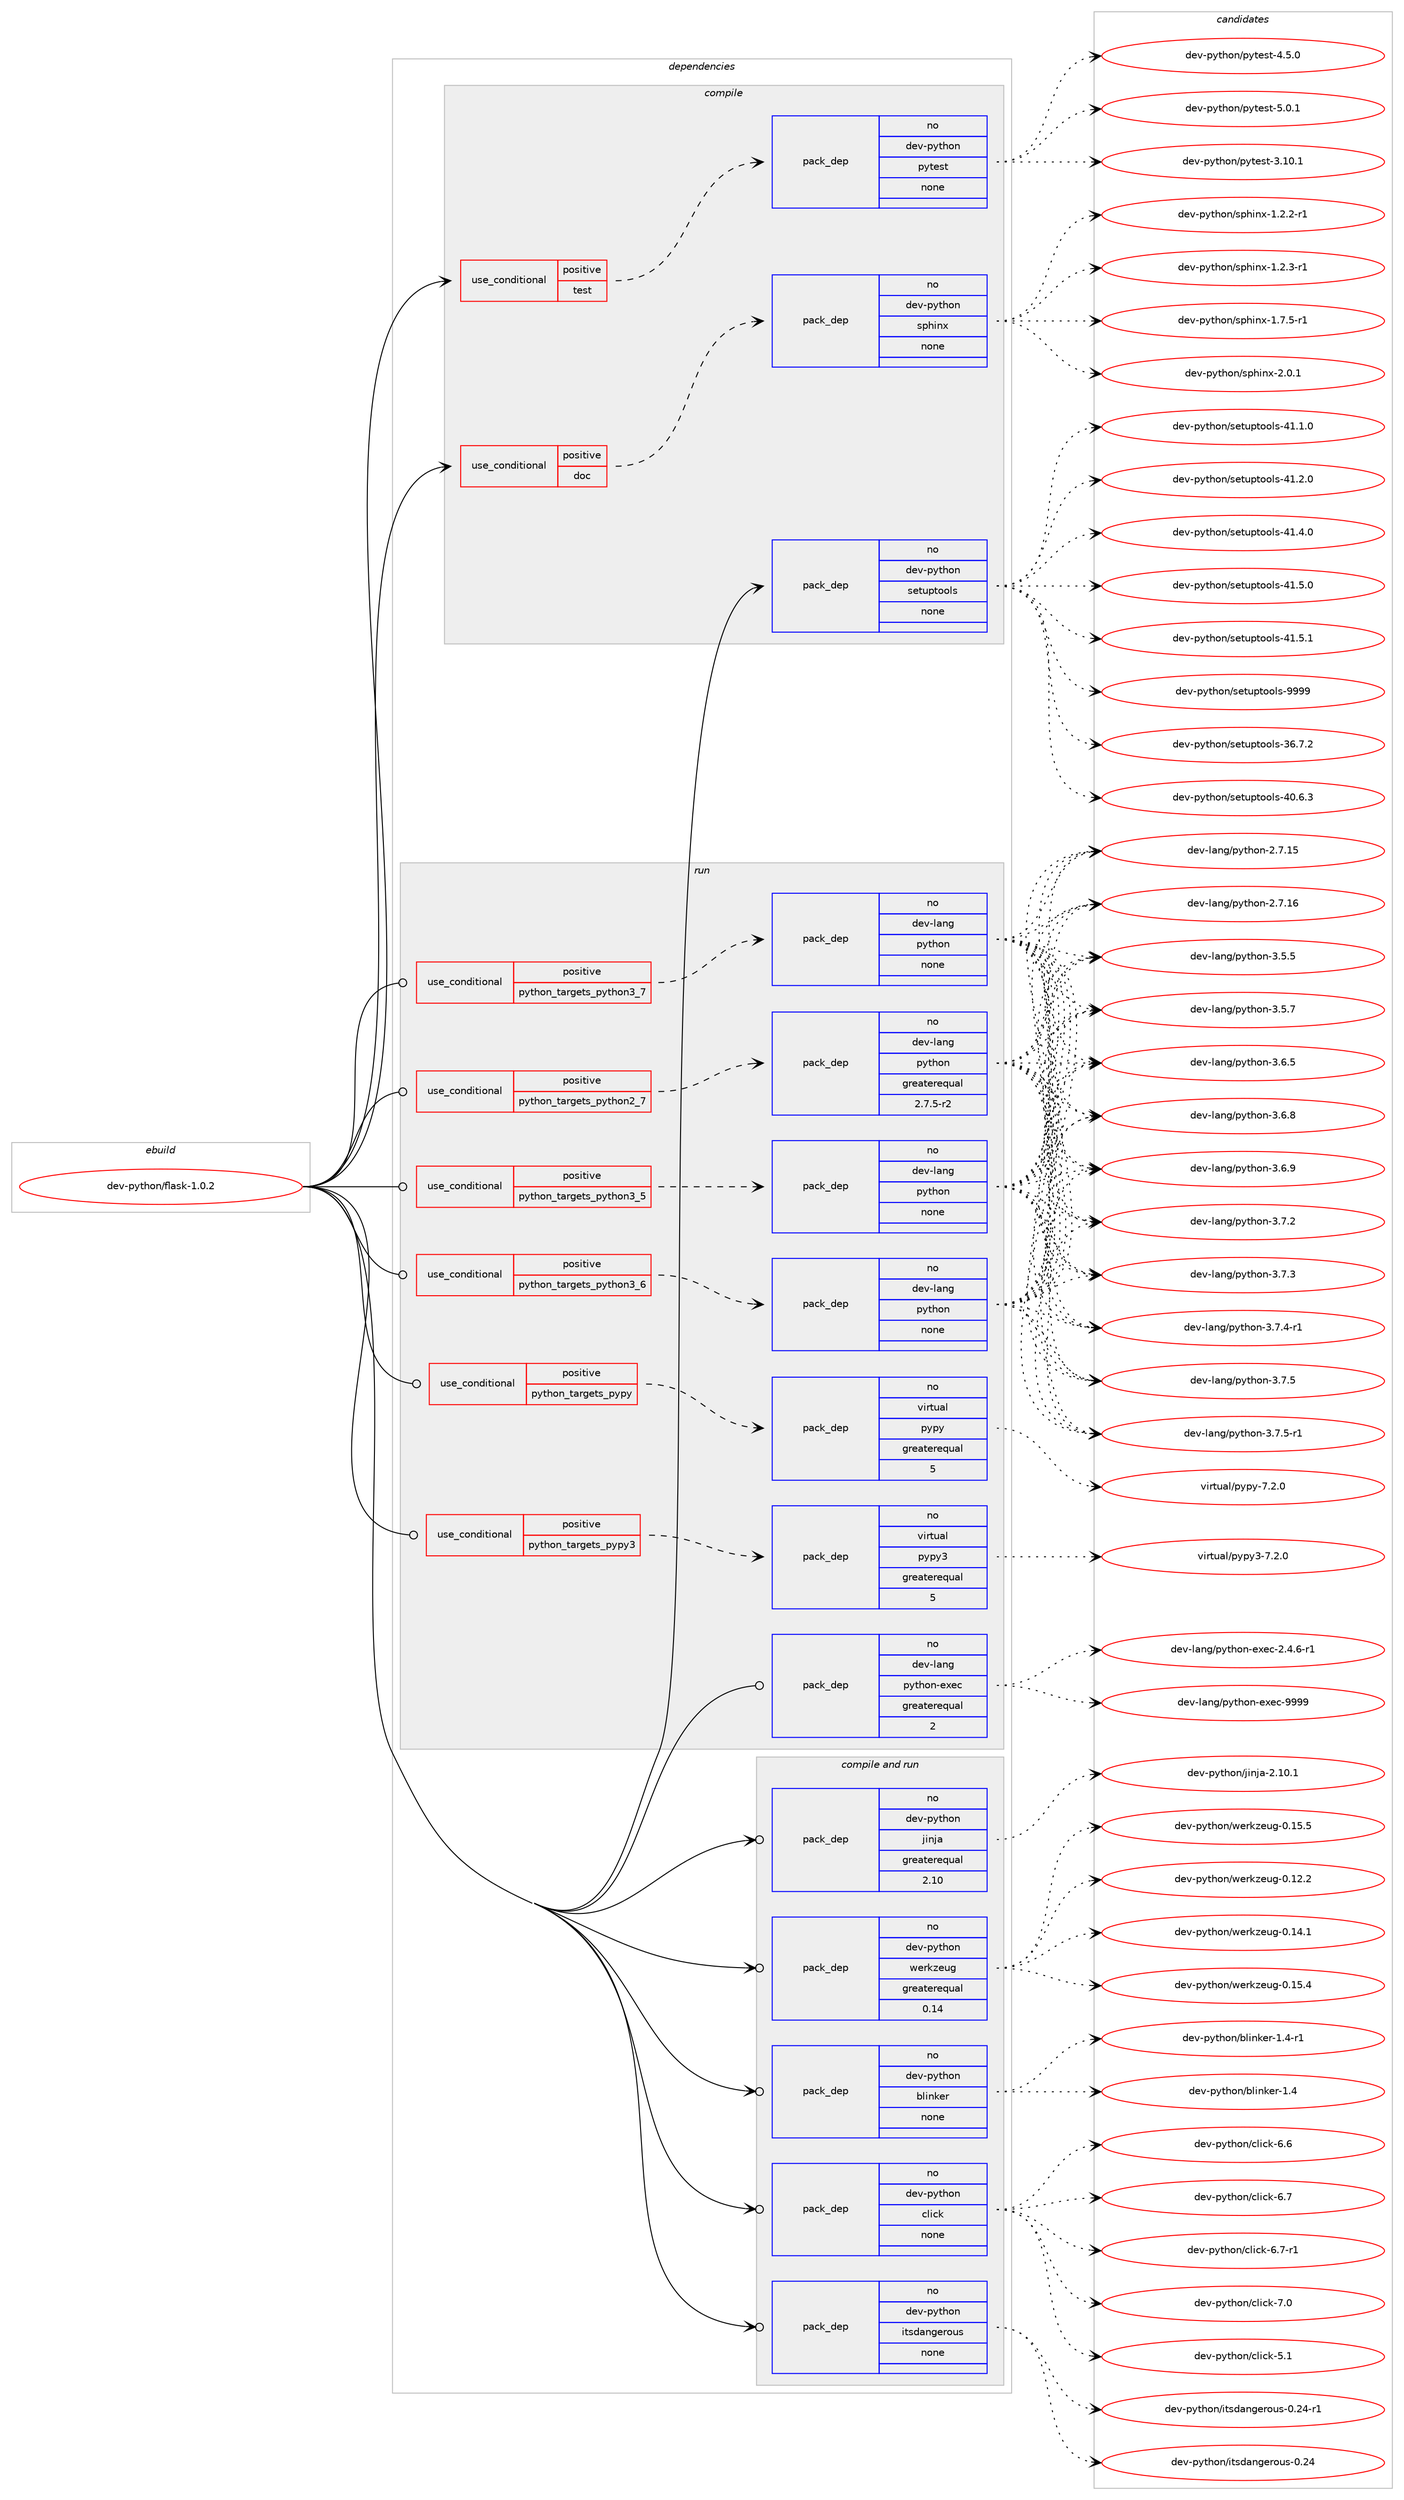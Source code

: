 digraph prolog {

# *************
# Graph options
# *************

newrank=true;
concentrate=true;
compound=true;
graph [rankdir=LR,fontname=Helvetica,fontsize=10,ranksep=1.5];#, ranksep=2.5, nodesep=0.2];
edge  [arrowhead=vee];
node  [fontname=Helvetica,fontsize=10];

# **********
# The ebuild
# **********

subgraph cluster_leftcol {
color=gray;
rank=same;
label=<<i>ebuild</i>>;
id [label="dev-python/flask-1.0.2", color=red, width=4, href="../dev-python/flask-1.0.2.svg"];
}

# ****************
# The dependencies
# ****************

subgraph cluster_midcol {
color=gray;
label=<<i>dependencies</i>>;
subgraph cluster_compile {
fillcolor="#eeeeee";
style=filled;
label=<<i>compile</i>>;
subgraph cond139368 {
dependency604551 [label=<<TABLE BORDER="0" CELLBORDER="1" CELLSPACING="0" CELLPADDING="4"><TR><TD ROWSPAN="3" CELLPADDING="10">use_conditional</TD></TR><TR><TD>positive</TD></TR><TR><TD>doc</TD></TR></TABLE>>, shape=none, color=red];
subgraph pack453386 {
dependency604552 [label=<<TABLE BORDER="0" CELLBORDER="1" CELLSPACING="0" CELLPADDING="4" WIDTH="220"><TR><TD ROWSPAN="6" CELLPADDING="30">pack_dep</TD></TR><TR><TD WIDTH="110">no</TD></TR><TR><TD>dev-python</TD></TR><TR><TD>sphinx</TD></TR><TR><TD>none</TD></TR><TR><TD></TD></TR></TABLE>>, shape=none, color=blue];
}
dependency604551:e -> dependency604552:w [weight=20,style="dashed",arrowhead="vee"];
}
id:e -> dependency604551:w [weight=20,style="solid",arrowhead="vee"];
subgraph cond139369 {
dependency604553 [label=<<TABLE BORDER="0" CELLBORDER="1" CELLSPACING="0" CELLPADDING="4"><TR><TD ROWSPAN="3" CELLPADDING="10">use_conditional</TD></TR><TR><TD>positive</TD></TR><TR><TD>test</TD></TR></TABLE>>, shape=none, color=red];
subgraph pack453387 {
dependency604554 [label=<<TABLE BORDER="0" CELLBORDER="1" CELLSPACING="0" CELLPADDING="4" WIDTH="220"><TR><TD ROWSPAN="6" CELLPADDING="30">pack_dep</TD></TR><TR><TD WIDTH="110">no</TD></TR><TR><TD>dev-python</TD></TR><TR><TD>pytest</TD></TR><TR><TD>none</TD></TR><TR><TD></TD></TR></TABLE>>, shape=none, color=blue];
}
dependency604553:e -> dependency604554:w [weight=20,style="dashed",arrowhead="vee"];
}
id:e -> dependency604553:w [weight=20,style="solid",arrowhead="vee"];
subgraph pack453388 {
dependency604555 [label=<<TABLE BORDER="0" CELLBORDER="1" CELLSPACING="0" CELLPADDING="4" WIDTH="220"><TR><TD ROWSPAN="6" CELLPADDING="30">pack_dep</TD></TR><TR><TD WIDTH="110">no</TD></TR><TR><TD>dev-python</TD></TR><TR><TD>setuptools</TD></TR><TR><TD>none</TD></TR><TR><TD></TD></TR></TABLE>>, shape=none, color=blue];
}
id:e -> dependency604555:w [weight=20,style="solid",arrowhead="vee"];
}
subgraph cluster_compileandrun {
fillcolor="#eeeeee";
style=filled;
label=<<i>compile and run</i>>;
subgraph pack453389 {
dependency604556 [label=<<TABLE BORDER="0" CELLBORDER="1" CELLSPACING="0" CELLPADDING="4" WIDTH="220"><TR><TD ROWSPAN="6" CELLPADDING="30">pack_dep</TD></TR><TR><TD WIDTH="110">no</TD></TR><TR><TD>dev-python</TD></TR><TR><TD>blinker</TD></TR><TR><TD>none</TD></TR><TR><TD></TD></TR></TABLE>>, shape=none, color=blue];
}
id:e -> dependency604556:w [weight=20,style="solid",arrowhead="odotvee"];
subgraph pack453390 {
dependency604557 [label=<<TABLE BORDER="0" CELLBORDER="1" CELLSPACING="0" CELLPADDING="4" WIDTH="220"><TR><TD ROWSPAN="6" CELLPADDING="30">pack_dep</TD></TR><TR><TD WIDTH="110">no</TD></TR><TR><TD>dev-python</TD></TR><TR><TD>click</TD></TR><TR><TD>none</TD></TR><TR><TD></TD></TR></TABLE>>, shape=none, color=blue];
}
id:e -> dependency604557:w [weight=20,style="solid",arrowhead="odotvee"];
subgraph pack453391 {
dependency604558 [label=<<TABLE BORDER="0" CELLBORDER="1" CELLSPACING="0" CELLPADDING="4" WIDTH="220"><TR><TD ROWSPAN="6" CELLPADDING="30">pack_dep</TD></TR><TR><TD WIDTH="110">no</TD></TR><TR><TD>dev-python</TD></TR><TR><TD>itsdangerous</TD></TR><TR><TD>none</TD></TR><TR><TD></TD></TR></TABLE>>, shape=none, color=blue];
}
id:e -> dependency604558:w [weight=20,style="solid",arrowhead="odotvee"];
subgraph pack453392 {
dependency604559 [label=<<TABLE BORDER="0" CELLBORDER="1" CELLSPACING="0" CELLPADDING="4" WIDTH="220"><TR><TD ROWSPAN="6" CELLPADDING="30">pack_dep</TD></TR><TR><TD WIDTH="110">no</TD></TR><TR><TD>dev-python</TD></TR><TR><TD>jinja</TD></TR><TR><TD>greaterequal</TD></TR><TR><TD>2.10</TD></TR></TABLE>>, shape=none, color=blue];
}
id:e -> dependency604559:w [weight=20,style="solid",arrowhead="odotvee"];
subgraph pack453393 {
dependency604560 [label=<<TABLE BORDER="0" CELLBORDER="1" CELLSPACING="0" CELLPADDING="4" WIDTH="220"><TR><TD ROWSPAN="6" CELLPADDING="30">pack_dep</TD></TR><TR><TD WIDTH="110">no</TD></TR><TR><TD>dev-python</TD></TR><TR><TD>werkzeug</TD></TR><TR><TD>greaterequal</TD></TR><TR><TD>0.14</TD></TR></TABLE>>, shape=none, color=blue];
}
id:e -> dependency604560:w [weight=20,style="solid",arrowhead="odotvee"];
}
subgraph cluster_run {
fillcolor="#eeeeee";
style=filled;
label=<<i>run</i>>;
subgraph cond139370 {
dependency604561 [label=<<TABLE BORDER="0" CELLBORDER="1" CELLSPACING="0" CELLPADDING="4"><TR><TD ROWSPAN="3" CELLPADDING="10">use_conditional</TD></TR><TR><TD>positive</TD></TR><TR><TD>python_targets_pypy</TD></TR></TABLE>>, shape=none, color=red];
subgraph pack453394 {
dependency604562 [label=<<TABLE BORDER="0" CELLBORDER="1" CELLSPACING="0" CELLPADDING="4" WIDTH="220"><TR><TD ROWSPAN="6" CELLPADDING="30">pack_dep</TD></TR><TR><TD WIDTH="110">no</TD></TR><TR><TD>virtual</TD></TR><TR><TD>pypy</TD></TR><TR><TD>greaterequal</TD></TR><TR><TD>5</TD></TR></TABLE>>, shape=none, color=blue];
}
dependency604561:e -> dependency604562:w [weight=20,style="dashed",arrowhead="vee"];
}
id:e -> dependency604561:w [weight=20,style="solid",arrowhead="odot"];
subgraph cond139371 {
dependency604563 [label=<<TABLE BORDER="0" CELLBORDER="1" CELLSPACING="0" CELLPADDING="4"><TR><TD ROWSPAN="3" CELLPADDING="10">use_conditional</TD></TR><TR><TD>positive</TD></TR><TR><TD>python_targets_pypy3</TD></TR></TABLE>>, shape=none, color=red];
subgraph pack453395 {
dependency604564 [label=<<TABLE BORDER="0" CELLBORDER="1" CELLSPACING="0" CELLPADDING="4" WIDTH="220"><TR><TD ROWSPAN="6" CELLPADDING="30">pack_dep</TD></TR><TR><TD WIDTH="110">no</TD></TR><TR><TD>virtual</TD></TR><TR><TD>pypy3</TD></TR><TR><TD>greaterequal</TD></TR><TR><TD>5</TD></TR></TABLE>>, shape=none, color=blue];
}
dependency604563:e -> dependency604564:w [weight=20,style="dashed",arrowhead="vee"];
}
id:e -> dependency604563:w [weight=20,style="solid",arrowhead="odot"];
subgraph cond139372 {
dependency604565 [label=<<TABLE BORDER="0" CELLBORDER="1" CELLSPACING="0" CELLPADDING="4"><TR><TD ROWSPAN="3" CELLPADDING="10">use_conditional</TD></TR><TR><TD>positive</TD></TR><TR><TD>python_targets_python2_7</TD></TR></TABLE>>, shape=none, color=red];
subgraph pack453396 {
dependency604566 [label=<<TABLE BORDER="0" CELLBORDER="1" CELLSPACING="0" CELLPADDING="4" WIDTH="220"><TR><TD ROWSPAN="6" CELLPADDING="30">pack_dep</TD></TR><TR><TD WIDTH="110">no</TD></TR><TR><TD>dev-lang</TD></TR><TR><TD>python</TD></TR><TR><TD>greaterequal</TD></TR><TR><TD>2.7.5-r2</TD></TR></TABLE>>, shape=none, color=blue];
}
dependency604565:e -> dependency604566:w [weight=20,style="dashed",arrowhead="vee"];
}
id:e -> dependency604565:w [weight=20,style="solid",arrowhead="odot"];
subgraph cond139373 {
dependency604567 [label=<<TABLE BORDER="0" CELLBORDER="1" CELLSPACING="0" CELLPADDING="4"><TR><TD ROWSPAN="3" CELLPADDING="10">use_conditional</TD></TR><TR><TD>positive</TD></TR><TR><TD>python_targets_python3_5</TD></TR></TABLE>>, shape=none, color=red];
subgraph pack453397 {
dependency604568 [label=<<TABLE BORDER="0" CELLBORDER="1" CELLSPACING="0" CELLPADDING="4" WIDTH="220"><TR><TD ROWSPAN="6" CELLPADDING="30">pack_dep</TD></TR><TR><TD WIDTH="110">no</TD></TR><TR><TD>dev-lang</TD></TR><TR><TD>python</TD></TR><TR><TD>none</TD></TR><TR><TD></TD></TR></TABLE>>, shape=none, color=blue];
}
dependency604567:e -> dependency604568:w [weight=20,style="dashed",arrowhead="vee"];
}
id:e -> dependency604567:w [weight=20,style="solid",arrowhead="odot"];
subgraph cond139374 {
dependency604569 [label=<<TABLE BORDER="0" CELLBORDER="1" CELLSPACING="0" CELLPADDING="4"><TR><TD ROWSPAN="3" CELLPADDING="10">use_conditional</TD></TR><TR><TD>positive</TD></TR><TR><TD>python_targets_python3_6</TD></TR></TABLE>>, shape=none, color=red];
subgraph pack453398 {
dependency604570 [label=<<TABLE BORDER="0" CELLBORDER="1" CELLSPACING="0" CELLPADDING="4" WIDTH="220"><TR><TD ROWSPAN="6" CELLPADDING="30">pack_dep</TD></TR><TR><TD WIDTH="110">no</TD></TR><TR><TD>dev-lang</TD></TR><TR><TD>python</TD></TR><TR><TD>none</TD></TR><TR><TD></TD></TR></TABLE>>, shape=none, color=blue];
}
dependency604569:e -> dependency604570:w [weight=20,style="dashed",arrowhead="vee"];
}
id:e -> dependency604569:w [weight=20,style="solid",arrowhead="odot"];
subgraph cond139375 {
dependency604571 [label=<<TABLE BORDER="0" CELLBORDER="1" CELLSPACING="0" CELLPADDING="4"><TR><TD ROWSPAN="3" CELLPADDING="10">use_conditional</TD></TR><TR><TD>positive</TD></TR><TR><TD>python_targets_python3_7</TD></TR></TABLE>>, shape=none, color=red];
subgraph pack453399 {
dependency604572 [label=<<TABLE BORDER="0" CELLBORDER="1" CELLSPACING="0" CELLPADDING="4" WIDTH="220"><TR><TD ROWSPAN="6" CELLPADDING="30">pack_dep</TD></TR><TR><TD WIDTH="110">no</TD></TR><TR><TD>dev-lang</TD></TR><TR><TD>python</TD></TR><TR><TD>none</TD></TR><TR><TD></TD></TR></TABLE>>, shape=none, color=blue];
}
dependency604571:e -> dependency604572:w [weight=20,style="dashed",arrowhead="vee"];
}
id:e -> dependency604571:w [weight=20,style="solid",arrowhead="odot"];
subgraph pack453400 {
dependency604573 [label=<<TABLE BORDER="0" CELLBORDER="1" CELLSPACING="0" CELLPADDING="4" WIDTH="220"><TR><TD ROWSPAN="6" CELLPADDING="30">pack_dep</TD></TR><TR><TD WIDTH="110">no</TD></TR><TR><TD>dev-lang</TD></TR><TR><TD>python-exec</TD></TR><TR><TD>greaterequal</TD></TR><TR><TD>2</TD></TR></TABLE>>, shape=none, color=blue];
}
id:e -> dependency604573:w [weight=20,style="solid",arrowhead="odot"];
}
}

# **************
# The candidates
# **************

subgraph cluster_choices {
rank=same;
color=gray;
label=<<i>candidates</i>>;

subgraph choice453386 {
color=black;
nodesep=1;
choice10010111845112121116104111110471151121041051101204549465046504511449 [label="dev-python/sphinx-1.2.2-r1", color=red, width=4,href="../dev-python/sphinx-1.2.2-r1.svg"];
choice10010111845112121116104111110471151121041051101204549465046514511449 [label="dev-python/sphinx-1.2.3-r1", color=red, width=4,href="../dev-python/sphinx-1.2.3-r1.svg"];
choice10010111845112121116104111110471151121041051101204549465546534511449 [label="dev-python/sphinx-1.7.5-r1", color=red, width=4,href="../dev-python/sphinx-1.7.5-r1.svg"];
choice1001011184511212111610411111047115112104105110120455046484649 [label="dev-python/sphinx-2.0.1", color=red, width=4,href="../dev-python/sphinx-2.0.1.svg"];
dependency604552:e -> choice10010111845112121116104111110471151121041051101204549465046504511449:w [style=dotted,weight="100"];
dependency604552:e -> choice10010111845112121116104111110471151121041051101204549465046514511449:w [style=dotted,weight="100"];
dependency604552:e -> choice10010111845112121116104111110471151121041051101204549465546534511449:w [style=dotted,weight="100"];
dependency604552:e -> choice1001011184511212111610411111047115112104105110120455046484649:w [style=dotted,weight="100"];
}
subgraph choice453387 {
color=black;
nodesep=1;
choice100101118451121211161041111104711212111610111511645514649484649 [label="dev-python/pytest-3.10.1", color=red, width=4,href="../dev-python/pytest-3.10.1.svg"];
choice1001011184511212111610411111047112121116101115116455246534648 [label="dev-python/pytest-4.5.0", color=red, width=4,href="../dev-python/pytest-4.5.0.svg"];
choice1001011184511212111610411111047112121116101115116455346484649 [label="dev-python/pytest-5.0.1", color=red, width=4,href="../dev-python/pytest-5.0.1.svg"];
dependency604554:e -> choice100101118451121211161041111104711212111610111511645514649484649:w [style=dotted,weight="100"];
dependency604554:e -> choice1001011184511212111610411111047112121116101115116455246534648:w [style=dotted,weight="100"];
dependency604554:e -> choice1001011184511212111610411111047112121116101115116455346484649:w [style=dotted,weight="100"];
}
subgraph choice453388 {
color=black;
nodesep=1;
choice100101118451121211161041111104711510111611711211611111110811545515446554650 [label="dev-python/setuptools-36.7.2", color=red, width=4,href="../dev-python/setuptools-36.7.2.svg"];
choice100101118451121211161041111104711510111611711211611111110811545524846544651 [label="dev-python/setuptools-40.6.3", color=red, width=4,href="../dev-python/setuptools-40.6.3.svg"];
choice100101118451121211161041111104711510111611711211611111110811545524946494648 [label="dev-python/setuptools-41.1.0", color=red, width=4,href="../dev-python/setuptools-41.1.0.svg"];
choice100101118451121211161041111104711510111611711211611111110811545524946504648 [label="dev-python/setuptools-41.2.0", color=red, width=4,href="../dev-python/setuptools-41.2.0.svg"];
choice100101118451121211161041111104711510111611711211611111110811545524946524648 [label="dev-python/setuptools-41.4.0", color=red, width=4,href="../dev-python/setuptools-41.4.0.svg"];
choice100101118451121211161041111104711510111611711211611111110811545524946534648 [label="dev-python/setuptools-41.5.0", color=red, width=4,href="../dev-python/setuptools-41.5.0.svg"];
choice100101118451121211161041111104711510111611711211611111110811545524946534649 [label="dev-python/setuptools-41.5.1", color=red, width=4,href="../dev-python/setuptools-41.5.1.svg"];
choice10010111845112121116104111110471151011161171121161111111081154557575757 [label="dev-python/setuptools-9999", color=red, width=4,href="../dev-python/setuptools-9999.svg"];
dependency604555:e -> choice100101118451121211161041111104711510111611711211611111110811545515446554650:w [style=dotted,weight="100"];
dependency604555:e -> choice100101118451121211161041111104711510111611711211611111110811545524846544651:w [style=dotted,weight="100"];
dependency604555:e -> choice100101118451121211161041111104711510111611711211611111110811545524946494648:w [style=dotted,weight="100"];
dependency604555:e -> choice100101118451121211161041111104711510111611711211611111110811545524946504648:w [style=dotted,weight="100"];
dependency604555:e -> choice100101118451121211161041111104711510111611711211611111110811545524946524648:w [style=dotted,weight="100"];
dependency604555:e -> choice100101118451121211161041111104711510111611711211611111110811545524946534648:w [style=dotted,weight="100"];
dependency604555:e -> choice100101118451121211161041111104711510111611711211611111110811545524946534649:w [style=dotted,weight="100"];
dependency604555:e -> choice10010111845112121116104111110471151011161171121161111111081154557575757:w [style=dotted,weight="100"];
}
subgraph choice453389 {
color=black;
nodesep=1;
choice10010111845112121116104111110479810810511010710111445494652 [label="dev-python/blinker-1.4", color=red, width=4,href="../dev-python/blinker-1.4.svg"];
choice100101118451121211161041111104798108105110107101114454946524511449 [label="dev-python/blinker-1.4-r1", color=red, width=4,href="../dev-python/blinker-1.4-r1.svg"];
dependency604556:e -> choice10010111845112121116104111110479810810511010710111445494652:w [style=dotted,weight="100"];
dependency604556:e -> choice100101118451121211161041111104798108105110107101114454946524511449:w [style=dotted,weight="100"];
}
subgraph choice453390 {
color=black;
nodesep=1;
choice1001011184511212111610411111047991081059910745534649 [label="dev-python/click-5.1", color=red, width=4,href="../dev-python/click-5.1.svg"];
choice1001011184511212111610411111047991081059910745544654 [label="dev-python/click-6.6", color=red, width=4,href="../dev-python/click-6.6.svg"];
choice1001011184511212111610411111047991081059910745544655 [label="dev-python/click-6.7", color=red, width=4,href="../dev-python/click-6.7.svg"];
choice10010111845112121116104111110479910810599107455446554511449 [label="dev-python/click-6.7-r1", color=red, width=4,href="../dev-python/click-6.7-r1.svg"];
choice1001011184511212111610411111047991081059910745554648 [label="dev-python/click-7.0", color=red, width=4,href="../dev-python/click-7.0.svg"];
dependency604557:e -> choice1001011184511212111610411111047991081059910745534649:w [style=dotted,weight="100"];
dependency604557:e -> choice1001011184511212111610411111047991081059910745544654:w [style=dotted,weight="100"];
dependency604557:e -> choice1001011184511212111610411111047991081059910745544655:w [style=dotted,weight="100"];
dependency604557:e -> choice10010111845112121116104111110479910810599107455446554511449:w [style=dotted,weight="100"];
dependency604557:e -> choice1001011184511212111610411111047991081059910745554648:w [style=dotted,weight="100"];
}
subgraph choice453391 {
color=black;
nodesep=1;
choice1001011184511212111610411111047105116115100971101031011141111171154548465052 [label="dev-python/itsdangerous-0.24", color=red, width=4,href="../dev-python/itsdangerous-0.24.svg"];
choice10010111845112121116104111110471051161151009711010310111411111711545484650524511449 [label="dev-python/itsdangerous-0.24-r1", color=red, width=4,href="../dev-python/itsdangerous-0.24-r1.svg"];
dependency604558:e -> choice1001011184511212111610411111047105116115100971101031011141111171154548465052:w [style=dotted,weight="100"];
dependency604558:e -> choice10010111845112121116104111110471051161151009711010310111411111711545484650524511449:w [style=dotted,weight="100"];
}
subgraph choice453392 {
color=black;
nodesep=1;
choice10010111845112121116104111110471061051101069745504649484649 [label="dev-python/jinja-2.10.1", color=red, width=4,href="../dev-python/jinja-2.10.1.svg"];
dependency604559:e -> choice10010111845112121116104111110471061051101069745504649484649:w [style=dotted,weight="100"];
}
subgraph choice453393 {
color=black;
nodesep=1;
choice100101118451121211161041111104711910111410712210111710345484649504650 [label="dev-python/werkzeug-0.12.2", color=red, width=4,href="../dev-python/werkzeug-0.12.2.svg"];
choice100101118451121211161041111104711910111410712210111710345484649524649 [label="dev-python/werkzeug-0.14.1", color=red, width=4,href="../dev-python/werkzeug-0.14.1.svg"];
choice100101118451121211161041111104711910111410712210111710345484649534652 [label="dev-python/werkzeug-0.15.4", color=red, width=4,href="../dev-python/werkzeug-0.15.4.svg"];
choice100101118451121211161041111104711910111410712210111710345484649534653 [label="dev-python/werkzeug-0.15.5", color=red, width=4,href="../dev-python/werkzeug-0.15.5.svg"];
dependency604560:e -> choice100101118451121211161041111104711910111410712210111710345484649504650:w [style=dotted,weight="100"];
dependency604560:e -> choice100101118451121211161041111104711910111410712210111710345484649524649:w [style=dotted,weight="100"];
dependency604560:e -> choice100101118451121211161041111104711910111410712210111710345484649534652:w [style=dotted,weight="100"];
dependency604560:e -> choice100101118451121211161041111104711910111410712210111710345484649534653:w [style=dotted,weight="100"];
}
subgraph choice453394 {
color=black;
nodesep=1;
choice1181051141161179710847112121112121455546504648 [label="virtual/pypy-7.2.0", color=red, width=4,href="../virtual/pypy-7.2.0.svg"];
dependency604562:e -> choice1181051141161179710847112121112121455546504648:w [style=dotted,weight="100"];
}
subgraph choice453395 {
color=black;
nodesep=1;
choice118105114116117971084711212111212151455546504648 [label="virtual/pypy3-7.2.0", color=red, width=4,href="../virtual/pypy3-7.2.0.svg"];
dependency604564:e -> choice118105114116117971084711212111212151455546504648:w [style=dotted,weight="100"];
}
subgraph choice453396 {
color=black;
nodesep=1;
choice10010111845108971101034711212111610411111045504655464953 [label="dev-lang/python-2.7.15", color=red, width=4,href="../dev-lang/python-2.7.15.svg"];
choice10010111845108971101034711212111610411111045504655464954 [label="dev-lang/python-2.7.16", color=red, width=4,href="../dev-lang/python-2.7.16.svg"];
choice100101118451089711010347112121116104111110455146534653 [label="dev-lang/python-3.5.5", color=red, width=4,href="../dev-lang/python-3.5.5.svg"];
choice100101118451089711010347112121116104111110455146534655 [label="dev-lang/python-3.5.7", color=red, width=4,href="../dev-lang/python-3.5.7.svg"];
choice100101118451089711010347112121116104111110455146544653 [label="dev-lang/python-3.6.5", color=red, width=4,href="../dev-lang/python-3.6.5.svg"];
choice100101118451089711010347112121116104111110455146544656 [label="dev-lang/python-3.6.8", color=red, width=4,href="../dev-lang/python-3.6.8.svg"];
choice100101118451089711010347112121116104111110455146544657 [label="dev-lang/python-3.6.9", color=red, width=4,href="../dev-lang/python-3.6.9.svg"];
choice100101118451089711010347112121116104111110455146554650 [label="dev-lang/python-3.7.2", color=red, width=4,href="../dev-lang/python-3.7.2.svg"];
choice100101118451089711010347112121116104111110455146554651 [label="dev-lang/python-3.7.3", color=red, width=4,href="../dev-lang/python-3.7.3.svg"];
choice1001011184510897110103471121211161041111104551465546524511449 [label="dev-lang/python-3.7.4-r1", color=red, width=4,href="../dev-lang/python-3.7.4-r1.svg"];
choice100101118451089711010347112121116104111110455146554653 [label="dev-lang/python-3.7.5", color=red, width=4,href="../dev-lang/python-3.7.5.svg"];
choice1001011184510897110103471121211161041111104551465546534511449 [label="dev-lang/python-3.7.5-r1", color=red, width=4,href="../dev-lang/python-3.7.5-r1.svg"];
dependency604566:e -> choice10010111845108971101034711212111610411111045504655464953:w [style=dotted,weight="100"];
dependency604566:e -> choice10010111845108971101034711212111610411111045504655464954:w [style=dotted,weight="100"];
dependency604566:e -> choice100101118451089711010347112121116104111110455146534653:w [style=dotted,weight="100"];
dependency604566:e -> choice100101118451089711010347112121116104111110455146534655:w [style=dotted,weight="100"];
dependency604566:e -> choice100101118451089711010347112121116104111110455146544653:w [style=dotted,weight="100"];
dependency604566:e -> choice100101118451089711010347112121116104111110455146544656:w [style=dotted,weight="100"];
dependency604566:e -> choice100101118451089711010347112121116104111110455146544657:w [style=dotted,weight="100"];
dependency604566:e -> choice100101118451089711010347112121116104111110455146554650:w [style=dotted,weight="100"];
dependency604566:e -> choice100101118451089711010347112121116104111110455146554651:w [style=dotted,weight="100"];
dependency604566:e -> choice1001011184510897110103471121211161041111104551465546524511449:w [style=dotted,weight="100"];
dependency604566:e -> choice100101118451089711010347112121116104111110455146554653:w [style=dotted,weight="100"];
dependency604566:e -> choice1001011184510897110103471121211161041111104551465546534511449:w [style=dotted,weight="100"];
}
subgraph choice453397 {
color=black;
nodesep=1;
choice10010111845108971101034711212111610411111045504655464953 [label="dev-lang/python-2.7.15", color=red, width=4,href="../dev-lang/python-2.7.15.svg"];
choice10010111845108971101034711212111610411111045504655464954 [label="dev-lang/python-2.7.16", color=red, width=4,href="../dev-lang/python-2.7.16.svg"];
choice100101118451089711010347112121116104111110455146534653 [label="dev-lang/python-3.5.5", color=red, width=4,href="../dev-lang/python-3.5.5.svg"];
choice100101118451089711010347112121116104111110455146534655 [label="dev-lang/python-3.5.7", color=red, width=4,href="../dev-lang/python-3.5.7.svg"];
choice100101118451089711010347112121116104111110455146544653 [label="dev-lang/python-3.6.5", color=red, width=4,href="../dev-lang/python-3.6.5.svg"];
choice100101118451089711010347112121116104111110455146544656 [label="dev-lang/python-3.6.8", color=red, width=4,href="../dev-lang/python-3.6.8.svg"];
choice100101118451089711010347112121116104111110455146544657 [label="dev-lang/python-3.6.9", color=red, width=4,href="../dev-lang/python-3.6.9.svg"];
choice100101118451089711010347112121116104111110455146554650 [label="dev-lang/python-3.7.2", color=red, width=4,href="../dev-lang/python-3.7.2.svg"];
choice100101118451089711010347112121116104111110455146554651 [label="dev-lang/python-3.7.3", color=red, width=4,href="../dev-lang/python-3.7.3.svg"];
choice1001011184510897110103471121211161041111104551465546524511449 [label="dev-lang/python-3.7.4-r1", color=red, width=4,href="../dev-lang/python-3.7.4-r1.svg"];
choice100101118451089711010347112121116104111110455146554653 [label="dev-lang/python-3.7.5", color=red, width=4,href="../dev-lang/python-3.7.5.svg"];
choice1001011184510897110103471121211161041111104551465546534511449 [label="dev-lang/python-3.7.5-r1", color=red, width=4,href="../dev-lang/python-3.7.5-r1.svg"];
dependency604568:e -> choice10010111845108971101034711212111610411111045504655464953:w [style=dotted,weight="100"];
dependency604568:e -> choice10010111845108971101034711212111610411111045504655464954:w [style=dotted,weight="100"];
dependency604568:e -> choice100101118451089711010347112121116104111110455146534653:w [style=dotted,weight="100"];
dependency604568:e -> choice100101118451089711010347112121116104111110455146534655:w [style=dotted,weight="100"];
dependency604568:e -> choice100101118451089711010347112121116104111110455146544653:w [style=dotted,weight="100"];
dependency604568:e -> choice100101118451089711010347112121116104111110455146544656:w [style=dotted,weight="100"];
dependency604568:e -> choice100101118451089711010347112121116104111110455146544657:w [style=dotted,weight="100"];
dependency604568:e -> choice100101118451089711010347112121116104111110455146554650:w [style=dotted,weight="100"];
dependency604568:e -> choice100101118451089711010347112121116104111110455146554651:w [style=dotted,weight="100"];
dependency604568:e -> choice1001011184510897110103471121211161041111104551465546524511449:w [style=dotted,weight="100"];
dependency604568:e -> choice100101118451089711010347112121116104111110455146554653:w [style=dotted,weight="100"];
dependency604568:e -> choice1001011184510897110103471121211161041111104551465546534511449:w [style=dotted,weight="100"];
}
subgraph choice453398 {
color=black;
nodesep=1;
choice10010111845108971101034711212111610411111045504655464953 [label="dev-lang/python-2.7.15", color=red, width=4,href="../dev-lang/python-2.7.15.svg"];
choice10010111845108971101034711212111610411111045504655464954 [label="dev-lang/python-2.7.16", color=red, width=4,href="../dev-lang/python-2.7.16.svg"];
choice100101118451089711010347112121116104111110455146534653 [label="dev-lang/python-3.5.5", color=red, width=4,href="../dev-lang/python-3.5.5.svg"];
choice100101118451089711010347112121116104111110455146534655 [label="dev-lang/python-3.5.7", color=red, width=4,href="../dev-lang/python-3.5.7.svg"];
choice100101118451089711010347112121116104111110455146544653 [label="dev-lang/python-3.6.5", color=red, width=4,href="../dev-lang/python-3.6.5.svg"];
choice100101118451089711010347112121116104111110455146544656 [label="dev-lang/python-3.6.8", color=red, width=4,href="../dev-lang/python-3.6.8.svg"];
choice100101118451089711010347112121116104111110455146544657 [label="dev-lang/python-3.6.9", color=red, width=4,href="../dev-lang/python-3.6.9.svg"];
choice100101118451089711010347112121116104111110455146554650 [label="dev-lang/python-3.7.2", color=red, width=4,href="../dev-lang/python-3.7.2.svg"];
choice100101118451089711010347112121116104111110455146554651 [label="dev-lang/python-3.7.3", color=red, width=4,href="../dev-lang/python-3.7.3.svg"];
choice1001011184510897110103471121211161041111104551465546524511449 [label="dev-lang/python-3.7.4-r1", color=red, width=4,href="../dev-lang/python-3.7.4-r1.svg"];
choice100101118451089711010347112121116104111110455146554653 [label="dev-lang/python-3.7.5", color=red, width=4,href="../dev-lang/python-3.7.5.svg"];
choice1001011184510897110103471121211161041111104551465546534511449 [label="dev-lang/python-3.7.5-r1", color=red, width=4,href="../dev-lang/python-3.7.5-r1.svg"];
dependency604570:e -> choice10010111845108971101034711212111610411111045504655464953:w [style=dotted,weight="100"];
dependency604570:e -> choice10010111845108971101034711212111610411111045504655464954:w [style=dotted,weight="100"];
dependency604570:e -> choice100101118451089711010347112121116104111110455146534653:w [style=dotted,weight="100"];
dependency604570:e -> choice100101118451089711010347112121116104111110455146534655:w [style=dotted,weight="100"];
dependency604570:e -> choice100101118451089711010347112121116104111110455146544653:w [style=dotted,weight="100"];
dependency604570:e -> choice100101118451089711010347112121116104111110455146544656:w [style=dotted,weight="100"];
dependency604570:e -> choice100101118451089711010347112121116104111110455146544657:w [style=dotted,weight="100"];
dependency604570:e -> choice100101118451089711010347112121116104111110455146554650:w [style=dotted,weight="100"];
dependency604570:e -> choice100101118451089711010347112121116104111110455146554651:w [style=dotted,weight="100"];
dependency604570:e -> choice1001011184510897110103471121211161041111104551465546524511449:w [style=dotted,weight="100"];
dependency604570:e -> choice100101118451089711010347112121116104111110455146554653:w [style=dotted,weight="100"];
dependency604570:e -> choice1001011184510897110103471121211161041111104551465546534511449:w [style=dotted,weight="100"];
}
subgraph choice453399 {
color=black;
nodesep=1;
choice10010111845108971101034711212111610411111045504655464953 [label="dev-lang/python-2.7.15", color=red, width=4,href="../dev-lang/python-2.7.15.svg"];
choice10010111845108971101034711212111610411111045504655464954 [label="dev-lang/python-2.7.16", color=red, width=4,href="../dev-lang/python-2.7.16.svg"];
choice100101118451089711010347112121116104111110455146534653 [label="dev-lang/python-3.5.5", color=red, width=4,href="../dev-lang/python-3.5.5.svg"];
choice100101118451089711010347112121116104111110455146534655 [label="dev-lang/python-3.5.7", color=red, width=4,href="../dev-lang/python-3.5.7.svg"];
choice100101118451089711010347112121116104111110455146544653 [label="dev-lang/python-3.6.5", color=red, width=4,href="../dev-lang/python-3.6.5.svg"];
choice100101118451089711010347112121116104111110455146544656 [label="dev-lang/python-3.6.8", color=red, width=4,href="../dev-lang/python-3.6.8.svg"];
choice100101118451089711010347112121116104111110455146544657 [label="dev-lang/python-3.6.9", color=red, width=4,href="../dev-lang/python-3.6.9.svg"];
choice100101118451089711010347112121116104111110455146554650 [label="dev-lang/python-3.7.2", color=red, width=4,href="../dev-lang/python-3.7.2.svg"];
choice100101118451089711010347112121116104111110455146554651 [label="dev-lang/python-3.7.3", color=red, width=4,href="../dev-lang/python-3.7.3.svg"];
choice1001011184510897110103471121211161041111104551465546524511449 [label="dev-lang/python-3.7.4-r1", color=red, width=4,href="../dev-lang/python-3.7.4-r1.svg"];
choice100101118451089711010347112121116104111110455146554653 [label="dev-lang/python-3.7.5", color=red, width=4,href="../dev-lang/python-3.7.5.svg"];
choice1001011184510897110103471121211161041111104551465546534511449 [label="dev-lang/python-3.7.5-r1", color=red, width=4,href="../dev-lang/python-3.7.5-r1.svg"];
dependency604572:e -> choice10010111845108971101034711212111610411111045504655464953:w [style=dotted,weight="100"];
dependency604572:e -> choice10010111845108971101034711212111610411111045504655464954:w [style=dotted,weight="100"];
dependency604572:e -> choice100101118451089711010347112121116104111110455146534653:w [style=dotted,weight="100"];
dependency604572:e -> choice100101118451089711010347112121116104111110455146534655:w [style=dotted,weight="100"];
dependency604572:e -> choice100101118451089711010347112121116104111110455146544653:w [style=dotted,weight="100"];
dependency604572:e -> choice100101118451089711010347112121116104111110455146544656:w [style=dotted,weight="100"];
dependency604572:e -> choice100101118451089711010347112121116104111110455146544657:w [style=dotted,weight="100"];
dependency604572:e -> choice100101118451089711010347112121116104111110455146554650:w [style=dotted,weight="100"];
dependency604572:e -> choice100101118451089711010347112121116104111110455146554651:w [style=dotted,weight="100"];
dependency604572:e -> choice1001011184510897110103471121211161041111104551465546524511449:w [style=dotted,weight="100"];
dependency604572:e -> choice100101118451089711010347112121116104111110455146554653:w [style=dotted,weight="100"];
dependency604572:e -> choice1001011184510897110103471121211161041111104551465546534511449:w [style=dotted,weight="100"];
}
subgraph choice453400 {
color=black;
nodesep=1;
choice10010111845108971101034711212111610411111045101120101994550465246544511449 [label="dev-lang/python-exec-2.4.6-r1", color=red, width=4,href="../dev-lang/python-exec-2.4.6-r1.svg"];
choice10010111845108971101034711212111610411111045101120101994557575757 [label="dev-lang/python-exec-9999", color=red, width=4,href="../dev-lang/python-exec-9999.svg"];
dependency604573:e -> choice10010111845108971101034711212111610411111045101120101994550465246544511449:w [style=dotted,weight="100"];
dependency604573:e -> choice10010111845108971101034711212111610411111045101120101994557575757:w [style=dotted,weight="100"];
}
}

}
